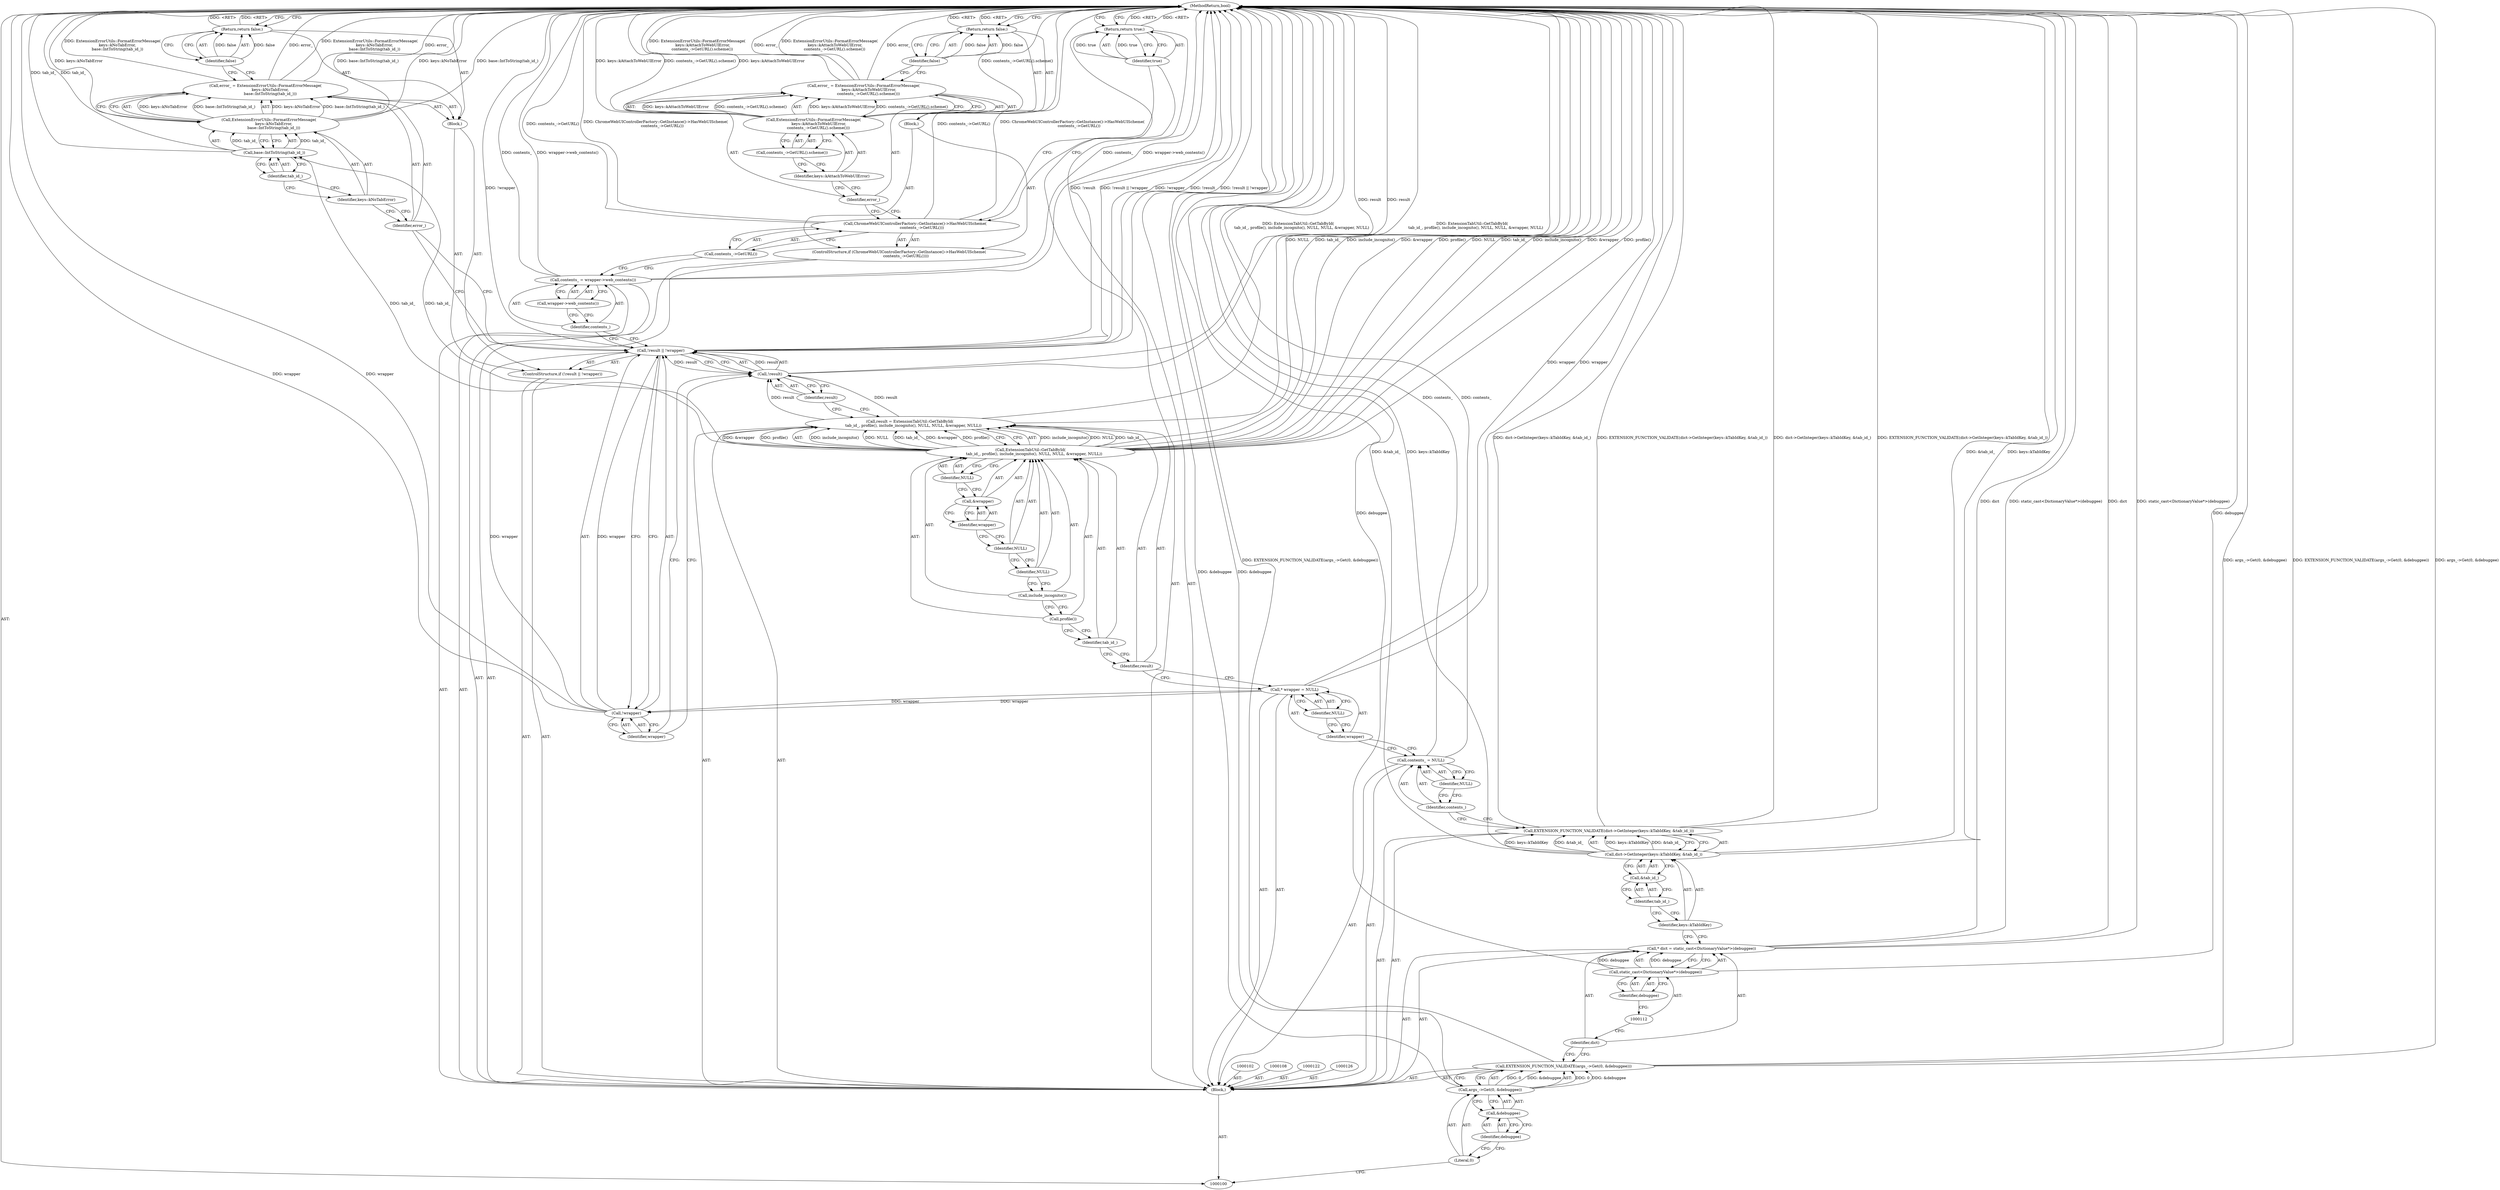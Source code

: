 digraph "1_Chrome_744c2a2d90c3c9a33c818e1ea4b7ccb5010663a0" {
"1000169" [label="(MethodReturn,bool)"];
"1000101" [label="(Block,)"];
"1000129" [label="(Call,ExtensionTabUtil::GetTabById(\n      tab_id_, profile(), include_incognito(), NULL, NULL, &wrapper, NULL))"];
"1000127" [label="(Call,result = ExtensionTabUtil::GetTabById(\n      tab_id_, profile(), include_incognito(), NULL, NULL, &wrapper, NULL))"];
"1000128" [label="(Identifier,result)"];
"1000131" [label="(Call,profile())"];
"1000132" [label="(Call,include_incognito())"];
"1000133" [label="(Identifier,NULL)"];
"1000134" [label="(Identifier,NULL)"];
"1000135" [label="(Call,&wrapper)"];
"1000130" [label="(Identifier,tab_id_)"];
"1000136" [label="(Identifier,wrapper)"];
"1000137" [label="(Identifier,NULL)"];
"1000142" [label="(Call,!wrapper)"];
"1000143" [label="(Identifier,wrapper)"];
"1000138" [label="(ControlStructure,if (!result || !wrapper))"];
"1000144" [label="(Block,)"];
"1000139" [label="(Call,!result || !wrapper)"];
"1000140" [label="(Call,!result)"];
"1000141" [label="(Identifier,result)"];
"1000147" [label="(Call,ExtensionErrorUtils::FormatErrorMessage(\n        keys::kNoTabError,\n        base::IntToString(tab_id_)))"];
"1000145" [label="(Call,error_ = ExtensionErrorUtils::FormatErrorMessage(\n        keys::kNoTabError,\n        base::IntToString(tab_id_)))"];
"1000146" [label="(Identifier,error_)"];
"1000148" [label="(Identifier,keys::kNoTabError)"];
"1000150" [label="(Identifier,tab_id_)"];
"1000149" [label="(Call,base::IntToString(tab_id_))"];
"1000152" [label="(Identifier,false)"];
"1000151" [label="(Return,return false;)"];
"1000155" [label="(Call,wrapper->web_contents())"];
"1000153" [label="(Call,contents_ = wrapper->web_contents())"];
"1000154" [label="(Identifier,contents_)"];
"1000156" [label="(ControlStructure,if (ChromeWebUIControllerFactory::GetInstance()->HasWebUIScheme(\n           contents_->GetURL())))"];
"1000157" [label="(Call,ChromeWebUIControllerFactory::GetInstance()->HasWebUIScheme(\n           contents_->GetURL()))"];
"1000158" [label="(Call,contents_->GetURL())"];
"1000159" [label="(Block,)"];
"1000162" [label="(Call,ExtensionErrorUtils::FormatErrorMessage(\n         keys::kAttachToWebUIError,\n        contents_->GetURL().scheme()))"];
"1000160" [label="(Call,error_ = ExtensionErrorUtils::FormatErrorMessage(\n         keys::kAttachToWebUIError,\n        contents_->GetURL().scheme()))"];
"1000161" [label="(Identifier,error_)"];
"1000163" [label="(Identifier,keys::kAttachToWebUIError)"];
"1000164" [label="(Call,contents_->GetURL().scheme())"];
"1000166" [label="(Identifier,false)"];
"1000165" [label="(Return,return false;)"];
"1000167" [label="(Return,return true;)"];
"1000168" [label="(Identifier,true)"];
"1000103" [label="(Call,EXTENSION_FUNCTION_VALIDATE(args_->Get(0, &debuggee)))"];
"1000104" [label="(Call,args_->Get(0, &debuggee))"];
"1000105" [label="(Literal,0)"];
"1000106" [label="(Call,&debuggee)"];
"1000107" [label="(Identifier,debuggee)"];
"1000109" [label="(Call,* dict = static_cast<DictionaryValue*>(debuggee))"];
"1000110" [label="(Identifier,dict)"];
"1000111" [label="(Call,static_cast<DictionaryValue*>(debuggee))"];
"1000113" [label="(Identifier,debuggee)"];
"1000114" [label="(Call,EXTENSION_FUNCTION_VALIDATE(dict->GetInteger(keys::kTabIdKey, &tab_id_)))"];
"1000115" [label="(Call,dict->GetInteger(keys::kTabIdKey, &tab_id_))"];
"1000116" [label="(Identifier,keys::kTabIdKey)"];
"1000117" [label="(Call,&tab_id_)"];
"1000118" [label="(Identifier,tab_id_)"];
"1000121" [label="(Identifier,NULL)"];
"1000119" [label="(Call,contents_ = NULL)"];
"1000120" [label="(Identifier,contents_)"];
"1000123" [label="(Call,* wrapper = NULL)"];
"1000124" [label="(Identifier,wrapper)"];
"1000125" [label="(Identifier,NULL)"];
"1000169" -> "1000100"  [label="AST: "];
"1000169" -> "1000151"  [label="CFG: "];
"1000169" -> "1000165"  [label="CFG: "];
"1000169" -> "1000167"  [label="CFG: "];
"1000115" -> "1000169"  [label="DDG: &tab_id_"];
"1000115" -> "1000169"  [label="DDG: keys::kTabIdKey"];
"1000139" -> "1000169"  [label="DDG: !wrapper"];
"1000139" -> "1000169"  [label="DDG: !result"];
"1000139" -> "1000169"  [label="DDG: !result || !wrapper"];
"1000157" -> "1000169"  [label="DDG: ChromeWebUIControllerFactory::GetInstance()->HasWebUIScheme(\n           contents_->GetURL())"];
"1000157" -> "1000169"  [label="DDG: contents_->GetURL()"];
"1000103" -> "1000169"  [label="DDG: args_->Get(0, &debuggee)"];
"1000103" -> "1000169"  [label="DDG: EXTENSION_FUNCTION_VALIDATE(args_->Get(0, &debuggee))"];
"1000114" -> "1000169"  [label="DDG: dict->GetInteger(keys::kTabIdKey, &tab_id_)"];
"1000114" -> "1000169"  [label="DDG: EXTENSION_FUNCTION_VALIDATE(dict->GetInteger(keys::kTabIdKey, &tab_id_))"];
"1000129" -> "1000169"  [label="DDG: NULL"];
"1000129" -> "1000169"  [label="DDG: tab_id_"];
"1000129" -> "1000169"  [label="DDG: include_incognito()"];
"1000129" -> "1000169"  [label="DDG: &wrapper"];
"1000129" -> "1000169"  [label="DDG: profile()"];
"1000153" -> "1000169"  [label="DDG: contents_"];
"1000153" -> "1000169"  [label="DDG: wrapper->web_contents()"];
"1000149" -> "1000169"  [label="DDG: tab_id_"];
"1000162" -> "1000169"  [label="DDG: contents_->GetURL().scheme()"];
"1000162" -> "1000169"  [label="DDG: keys::kAttachToWebUIError"];
"1000140" -> "1000169"  [label="DDG: result"];
"1000127" -> "1000169"  [label="DDG: ExtensionTabUtil::GetTabById(\n      tab_id_, profile(), include_incognito(), NULL, NULL, &wrapper, NULL)"];
"1000147" -> "1000169"  [label="DDG: base::IntToString(tab_id_)"];
"1000147" -> "1000169"  [label="DDG: keys::kNoTabError"];
"1000111" -> "1000169"  [label="DDG: debuggee"];
"1000109" -> "1000169"  [label="DDG: dict"];
"1000109" -> "1000169"  [label="DDG: static_cast<DictionaryValue*>(debuggee)"];
"1000119" -> "1000169"  [label="DDG: contents_"];
"1000142" -> "1000169"  [label="DDG: wrapper"];
"1000160" -> "1000169"  [label="DDG: ExtensionErrorUtils::FormatErrorMessage(\n         keys::kAttachToWebUIError,\n        contents_->GetURL().scheme())"];
"1000160" -> "1000169"  [label="DDG: error_"];
"1000145" -> "1000169"  [label="DDG: error_"];
"1000145" -> "1000169"  [label="DDG: ExtensionErrorUtils::FormatErrorMessage(\n        keys::kNoTabError,\n        base::IntToString(tab_id_))"];
"1000104" -> "1000169"  [label="DDG: &debuggee"];
"1000123" -> "1000169"  [label="DDG: wrapper"];
"1000165" -> "1000169"  [label="DDG: <RET>"];
"1000151" -> "1000169"  [label="DDG: <RET>"];
"1000167" -> "1000169"  [label="DDG: <RET>"];
"1000101" -> "1000100"  [label="AST: "];
"1000102" -> "1000101"  [label="AST: "];
"1000103" -> "1000101"  [label="AST: "];
"1000108" -> "1000101"  [label="AST: "];
"1000109" -> "1000101"  [label="AST: "];
"1000114" -> "1000101"  [label="AST: "];
"1000119" -> "1000101"  [label="AST: "];
"1000122" -> "1000101"  [label="AST: "];
"1000123" -> "1000101"  [label="AST: "];
"1000126" -> "1000101"  [label="AST: "];
"1000127" -> "1000101"  [label="AST: "];
"1000138" -> "1000101"  [label="AST: "];
"1000153" -> "1000101"  [label="AST: "];
"1000156" -> "1000101"  [label="AST: "];
"1000167" -> "1000101"  [label="AST: "];
"1000129" -> "1000127"  [label="AST: "];
"1000129" -> "1000137"  [label="CFG: "];
"1000130" -> "1000129"  [label="AST: "];
"1000131" -> "1000129"  [label="AST: "];
"1000132" -> "1000129"  [label="AST: "];
"1000133" -> "1000129"  [label="AST: "];
"1000134" -> "1000129"  [label="AST: "];
"1000135" -> "1000129"  [label="AST: "];
"1000137" -> "1000129"  [label="AST: "];
"1000127" -> "1000129"  [label="CFG: "];
"1000129" -> "1000169"  [label="DDG: NULL"];
"1000129" -> "1000169"  [label="DDG: tab_id_"];
"1000129" -> "1000169"  [label="DDG: include_incognito()"];
"1000129" -> "1000169"  [label="DDG: &wrapper"];
"1000129" -> "1000169"  [label="DDG: profile()"];
"1000129" -> "1000127"  [label="DDG: include_incognito()"];
"1000129" -> "1000127"  [label="DDG: NULL"];
"1000129" -> "1000127"  [label="DDG: tab_id_"];
"1000129" -> "1000127"  [label="DDG: &wrapper"];
"1000129" -> "1000127"  [label="DDG: profile()"];
"1000129" -> "1000149"  [label="DDG: tab_id_"];
"1000127" -> "1000101"  [label="AST: "];
"1000127" -> "1000129"  [label="CFG: "];
"1000128" -> "1000127"  [label="AST: "];
"1000129" -> "1000127"  [label="AST: "];
"1000141" -> "1000127"  [label="CFG: "];
"1000127" -> "1000169"  [label="DDG: ExtensionTabUtil::GetTabById(\n      tab_id_, profile(), include_incognito(), NULL, NULL, &wrapper, NULL)"];
"1000129" -> "1000127"  [label="DDG: include_incognito()"];
"1000129" -> "1000127"  [label="DDG: NULL"];
"1000129" -> "1000127"  [label="DDG: tab_id_"];
"1000129" -> "1000127"  [label="DDG: &wrapper"];
"1000129" -> "1000127"  [label="DDG: profile()"];
"1000127" -> "1000140"  [label="DDG: result"];
"1000128" -> "1000127"  [label="AST: "];
"1000128" -> "1000123"  [label="CFG: "];
"1000130" -> "1000128"  [label="CFG: "];
"1000131" -> "1000129"  [label="AST: "];
"1000131" -> "1000130"  [label="CFG: "];
"1000132" -> "1000131"  [label="CFG: "];
"1000132" -> "1000129"  [label="AST: "];
"1000132" -> "1000131"  [label="CFG: "];
"1000133" -> "1000132"  [label="CFG: "];
"1000133" -> "1000129"  [label="AST: "];
"1000133" -> "1000132"  [label="CFG: "];
"1000134" -> "1000133"  [label="CFG: "];
"1000134" -> "1000129"  [label="AST: "];
"1000134" -> "1000133"  [label="CFG: "];
"1000136" -> "1000134"  [label="CFG: "];
"1000135" -> "1000129"  [label="AST: "];
"1000135" -> "1000136"  [label="CFG: "];
"1000136" -> "1000135"  [label="AST: "];
"1000137" -> "1000135"  [label="CFG: "];
"1000130" -> "1000129"  [label="AST: "];
"1000130" -> "1000128"  [label="CFG: "];
"1000131" -> "1000130"  [label="CFG: "];
"1000136" -> "1000135"  [label="AST: "];
"1000136" -> "1000134"  [label="CFG: "];
"1000135" -> "1000136"  [label="CFG: "];
"1000137" -> "1000129"  [label="AST: "];
"1000137" -> "1000135"  [label="CFG: "];
"1000129" -> "1000137"  [label="CFG: "];
"1000142" -> "1000139"  [label="AST: "];
"1000142" -> "1000143"  [label="CFG: "];
"1000143" -> "1000142"  [label="AST: "];
"1000139" -> "1000142"  [label="CFG: "];
"1000142" -> "1000169"  [label="DDG: wrapper"];
"1000142" -> "1000139"  [label="DDG: wrapper"];
"1000123" -> "1000142"  [label="DDG: wrapper"];
"1000143" -> "1000142"  [label="AST: "];
"1000143" -> "1000140"  [label="CFG: "];
"1000142" -> "1000143"  [label="CFG: "];
"1000138" -> "1000101"  [label="AST: "];
"1000139" -> "1000138"  [label="AST: "];
"1000144" -> "1000138"  [label="AST: "];
"1000144" -> "1000138"  [label="AST: "];
"1000145" -> "1000144"  [label="AST: "];
"1000151" -> "1000144"  [label="AST: "];
"1000139" -> "1000138"  [label="AST: "];
"1000139" -> "1000140"  [label="CFG: "];
"1000139" -> "1000142"  [label="CFG: "];
"1000140" -> "1000139"  [label="AST: "];
"1000142" -> "1000139"  [label="AST: "];
"1000146" -> "1000139"  [label="CFG: "];
"1000154" -> "1000139"  [label="CFG: "];
"1000139" -> "1000169"  [label="DDG: !wrapper"];
"1000139" -> "1000169"  [label="DDG: !result"];
"1000139" -> "1000169"  [label="DDG: !result || !wrapper"];
"1000140" -> "1000139"  [label="DDG: result"];
"1000142" -> "1000139"  [label="DDG: wrapper"];
"1000140" -> "1000139"  [label="AST: "];
"1000140" -> "1000141"  [label="CFG: "];
"1000141" -> "1000140"  [label="AST: "];
"1000143" -> "1000140"  [label="CFG: "];
"1000139" -> "1000140"  [label="CFG: "];
"1000140" -> "1000169"  [label="DDG: result"];
"1000140" -> "1000139"  [label="DDG: result"];
"1000127" -> "1000140"  [label="DDG: result"];
"1000141" -> "1000140"  [label="AST: "];
"1000141" -> "1000127"  [label="CFG: "];
"1000140" -> "1000141"  [label="CFG: "];
"1000147" -> "1000145"  [label="AST: "];
"1000147" -> "1000149"  [label="CFG: "];
"1000148" -> "1000147"  [label="AST: "];
"1000149" -> "1000147"  [label="AST: "];
"1000145" -> "1000147"  [label="CFG: "];
"1000147" -> "1000169"  [label="DDG: base::IntToString(tab_id_)"];
"1000147" -> "1000169"  [label="DDG: keys::kNoTabError"];
"1000147" -> "1000145"  [label="DDG: keys::kNoTabError"];
"1000147" -> "1000145"  [label="DDG: base::IntToString(tab_id_)"];
"1000149" -> "1000147"  [label="DDG: tab_id_"];
"1000145" -> "1000144"  [label="AST: "];
"1000145" -> "1000147"  [label="CFG: "];
"1000146" -> "1000145"  [label="AST: "];
"1000147" -> "1000145"  [label="AST: "];
"1000152" -> "1000145"  [label="CFG: "];
"1000145" -> "1000169"  [label="DDG: error_"];
"1000145" -> "1000169"  [label="DDG: ExtensionErrorUtils::FormatErrorMessage(\n        keys::kNoTabError,\n        base::IntToString(tab_id_))"];
"1000147" -> "1000145"  [label="DDG: keys::kNoTabError"];
"1000147" -> "1000145"  [label="DDG: base::IntToString(tab_id_)"];
"1000146" -> "1000145"  [label="AST: "];
"1000146" -> "1000139"  [label="CFG: "];
"1000148" -> "1000146"  [label="CFG: "];
"1000148" -> "1000147"  [label="AST: "];
"1000148" -> "1000146"  [label="CFG: "];
"1000150" -> "1000148"  [label="CFG: "];
"1000150" -> "1000149"  [label="AST: "];
"1000150" -> "1000148"  [label="CFG: "];
"1000149" -> "1000150"  [label="CFG: "];
"1000149" -> "1000147"  [label="AST: "];
"1000149" -> "1000150"  [label="CFG: "];
"1000150" -> "1000149"  [label="AST: "];
"1000147" -> "1000149"  [label="CFG: "];
"1000149" -> "1000169"  [label="DDG: tab_id_"];
"1000149" -> "1000147"  [label="DDG: tab_id_"];
"1000129" -> "1000149"  [label="DDG: tab_id_"];
"1000152" -> "1000151"  [label="AST: "];
"1000152" -> "1000145"  [label="CFG: "];
"1000151" -> "1000152"  [label="CFG: "];
"1000152" -> "1000151"  [label="DDG: false"];
"1000151" -> "1000144"  [label="AST: "];
"1000151" -> "1000152"  [label="CFG: "];
"1000152" -> "1000151"  [label="AST: "];
"1000169" -> "1000151"  [label="CFG: "];
"1000151" -> "1000169"  [label="DDG: <RET>"];
"1000152" -> "1000151"  [label="DDG: false"];
"1000155" -> "1000153"  [label="AST: "];
"1000155" -> "1000154"  [label="CFG: "];
"1000153" -> "1000155"  [label="CFG: "];
"1000153" -> "1000101"  [label="AST: "];
"1000153" -> "1000155"  [label="CFG: "];
"1000154" -> "1000153"  [label="AST: "];
"1000155" -> "1000153"  [label="AST: "];
"1000158" -> "1000153"  [label="CFG: "];
"1000153" -> "1000169"  [label="DDG: contents_"];
"1000153" -> "1000169"  [label="DDG: wrapper->web_contents()"];
"1000154" -> "1000153"  [label="AST: "];
"1000154" -> "1000139"  [label="CFG: "];
"1000155" -> "1000154"  [label="CFG: "];
"1000156" -> "1000101"  [label="AST: "];
"1000157" -> "1000156"  [label="AST: "];
"1000159" -> "1000156"  [label="AST: "];
"1000157" -> "1000156"  [label="AST: "];
"1000157" -> "1000158"  [label="CFG: "];
"1000158" -> "1000157"  [label="AST: "];
"1000161" -> "1000157"  [label="CFG: "];
"1000168" -> "1000157"  [label="CFG: "];
"1000157" -> "1000169"  [label="DDG: ChromeWebUIControllerFactory::GetInstance()->HasWebUIScheme(\n           contents_->GetURL())"];
"1000157" -> "1000169"  [label="DDG: contents_->GetURL()"];
"1000158" -> "1000157"  [label="AST: "];
"1000158" -> "1000153"  [label="CFG: "];
"1000157" -> "1000158"  [label="CFG: "];
"1000159" -> "1000156"  [label="AST: "];
"1000160" -> "1000159"  [label="AST: "];
"1000165" -> "1000159"  [label="AST: "];
"1000162" -> "1000160"  [label="AST: "];
"1000162" -> "1000164"  [label="CFG: "];
"1000163" -> "1000162"  [label="AST: "];
"1000164" -> "1000162"  [label="AST: "];
"1000160" -> "1000162"  [label="CFG: "];
"1000162" -> "1000169"  [label="DDG: contents_->GetURL().scheme()"];
"1000162" -> "1000169"  [label="DDG: keys::kAttachToWebUIError"];
"1000162" -> "1000160"  [label="DDG: keys::kAttachToWebUIError"];
"1000162" -> "1000160"  [label="DDG: contents_->GetURL().scheme()"];
"1000160" -> "1000159"  [label="AST: "];
"1000160" -> "1000162"  [label="CFG: "];
"1000161" -> "1000160"  [label="AST: "];
"1000162" -> "1000160"  [label="AST: "];
"1000166" -> "1000160"  [label="CFG: "];
"1000160" -> "1000169"  [label="DDG: ExtensionErrorUtils::FormatErrorMessage(\n         keys::kAttachToWebUIError,\n        contents_->GetURL().scheme())"];
"1000160" -> "1000169"  [label="DDG: error_"];
"1000162" -> "1000160"  [label="DDG: keys::kAttachToWebUIError"];
"1000162" -> "1000160"  [label="DDG: contents_->GetURL().scheme()"];
"1000161" -> "1000160"  [label="AST: "];
"1000161" -> "1000157"  [label="CFG: "];
"1000163" -> "1000161"  [label="CFG: "];
"1000163" -> "1000162"  [label="AST: "];
"1000163" -> "1000161"  [label="CFG: "];
"1000164" -> "1000163"  [label="CFG: "];
"1000164" -> "1000162"  [label="AST: "];
"1000164" -> "1000163"  [label="CFG: "];
"1000162" -> "1000164"  [label="CFG: "];
"1000166" -> "1000165"  [label="AST: "];
"1000166" -> "1000160"  [label="CFG: "];
"1000165" -> "1000166"  [label="CFG: "];
"1000166" -> "1000165"  [label="DDG: false"];
"1000165" -> "1000159"  [label="AST: "];
"1000165" -> "1000166"  [label="CFG: "];
"1000166" -> "1000165"  [label="AST: "];
"1000169" -> "1000165"  [label="CFG: "];
"1000165" -> "1000169"  [label="DDG: <RET>"];
"1000166" -> "1000165"  [label="DDG: false"];
"1000167" -> "1000101"  [label="AST: "];
"1000167" -> "1000168"  [label="CFG: "];
"1000168" -> "1000167"  [label="AST: "];
"1000169" -> "1000167"  [label="CFG: "];
"1000167" -> "1000169"  [label="DDG: <RET>"];
"1000168" -> "1000167"  [label="DDG: true"];
"1000168" -> "1000167"  [label="AST: "];
"1000168" -> "1000157"  [label="CFG: "];
"1000167" -> "1000168"  [label="CFG: "];
"1000168" -> "1000167"  [label="DDG: true"];
"1000103" -> "1000101"  [label="AST: "];
"1000103" -> "1000104"  [label="CFG: "];
"1000104" -> "1000103"  [label="AST: "];
"1000110" -> "1000103"  [label="CFG: "];
"1000103" -> "1000169"  [label="DDG: args_->Get(0, &debuggee)"];
"1000103" -> "1000169"  [label="DDG: EXTENSION_FUNCTION_VALIDATE(args_->Get(0, &debuggee))"];
"1000104" -> "1000103"  [label="DDG: 0"];
"1000104" -> "1000103"  [label="DDG: &debuggee"];
"1000104" -> "1000103"  [label="AST: "];
"1000104" -> "1000106"  [label="CFG: "];
"1000105" -> "1000104"  [label="AST: "];
"1000106" -> "1000104"  [label="AST: "];
"1000103" -> "1000104"  [label="CFG: "];
"1000104" -> "1000169"  [label="DDG: &debuggee"];
"1000104" -> "1000103"  [label="DDG: 0"];
"1000104" -> "1000103"  [label="DDG: &debuggee"];
"1000105" -> "1000104"  [label="AST: "];
"1000105" -> "1000100"  [label="CFG: "];
"1000107" -> "1000105"  [label="CFG: "];
"1000106" -> "1000104"  [label="AST: "];
"1000106" -> "1000107"  [label="CFG: "];
"1000107" -> "1000106"  [label="AST: "];
"1000104" -> "1000106"  [label="CFG: "];
"1000107" -> "1000106"  [label="AST: "];
"1000107" -> "1000105"  [label="CFG: "];
"1000106" -> "1000107"  [label="CFG: "];
"1000109" -> "1000101"  [label="AST: "];
"1000109" -> "1000111"  [label="CFG: "];
"1000110" -> "1000109"  [label="AST: "];
"1000111" -> "1000109"  [label="AST: "];
"1000116" -> "1000109"  [label="CFG: "];
"1000109" -> "1000169"  [label="DDG: dict"];
"1000109" -> "1000169"  [label="DDG: static_cast<DictionaryValue*>(debuggee)"];
"1000111" -> "1000109"  [label="DDG: debuggee"];
"1000110" -> "1000109"  [label="AST: "];
"1000110" -> "1000103"  [label="CFG: "];
"1000112" -> "1000110"  [label="CFG: "];
"1000111" -> "1000109"  [label="AST: "];
"1000111" -> "1000113"  [label="CFG: "];
"1000112" -> "1000111"  [label="AST: "];
"1000113" -> "1000111"  [label="AST: "];
"1000109" -> "1000111"  [label="CFG: "];
"1000111" -> "1000169"  [label="DDG: debuggee"];
"1000111" -> "1000109"  [label="DDG: debuggee"];
"1000113" -> "1000111"  [label="AST: "];
"1000113" -> "1000112"  [label="CFG: "];
"1000111" -> "1000113"  [label="CFG: "];
"1000114" -> "1000101"  [label="AST: "];
"1000114" -> "1000115"  [label="CFG: "];
"1000115" -> "1000114"  [label="AST: "];
"1000120" -> "1000114"  [label="CFG: "];
"1000114" -> "1000169"  [label="DDG: dict->GetInteger(keys::kTabIdKey, &tab_id_)"];
"1000114" -> "1000169"  [label="DDG: EXTENSION_FUNCTION_VALIDATE(dict->GetInteger(keys::kTabIdKey, &tab_id_))"];
"1000115" -> "1000114"  [label="DDG: keys::kTabIdKey"];
"1000115" -> "1000114"  [label="DDG: &tab_id_"];
"1000115" -> "1000114"  [label="AST: "];
"1000115" -> "1000117"  [label="CFG: "];
"1000116" -> "1000115"  [label="AST: "];
"1000117" -> "1000115"  [label="AST: "];
"1000114" -> "1000115"  [label="CFG: "];
"1000115" -> "1000169"  [label="DDG: &tab_id_"];
"1000115" -> "1000169"  [label="DDG: keys::kTabIdKey"];
"1000115" -> "1000114"  [label="DDG: keys::kTabIdKey"];
"1000115" -> "1000114"  [label="DDG: &tab_id_"];
"1000116" -> "1000115"  [label="AST: "];
"1000116" -> "1000109"  [label="CFG: "];
"1000118" -> "1000116"  [label="CFG: "];
"1000117" -> "1000115"  [label="AST: "];
"1000117" -> "1000118"  [label="CFG: "];
"1000118" -> "1000117"  [label="AST: "];
"1000115" -> "1000117"  [label="CFG: "];
"1000118" -> "1000117"  [label="AST: "];
"1000118" -> "1000116"  [label="CFG: "];
"1000117" -> "1000118"  [label="CFG: "];
"1000121" -> "1000119"  [label="AST: "];
"1000121" -> "1000120"  [label="CFG: "];
"1000119" -> "1000121"  [label="CFG: "];
"1000119" -> "1000101"  [label="AST: "];
"1000119" -> "1000121"  [label="CFG: "];
"1000120" -> "1000119"  [label="AST: "];
"1000121" -> "1000119"  [label="AST: "];
"1000124" -> "1000119"  [label="CFG: "];
"1000119" -> "1000169"  [label="DDG: contents_"];
"1000120" -> "1000119"  [label="AST: "];
"1000120" -> "1000114"  [label="CFG: "];
"1000121" -> "1000120"  [label="CFG: "];
"1000123" -> "1000101"  [label="AST: "];
"1000123" -> "1000125"  [label="CFG: "];
"1000124" -> "1000123"  [label="AST: "];
"1000125" -> "1000123"  [label="AST: "];
"1000128" -> "1000123"  [label="CFG: "];
"1000123" -> "1000169"  [label="DDG: wrapper"];
"1000123" -> "1000142"  [label="DDG: wrapper"];
"1000124" -> "1000123"  [label="AST: "];
"1000124" -> "1000119"  [label="CFG: "];
"1000125" -> "1000124"  [label="CFG: "];
"1000125" -> "1000123"  [label="AST: "];
"1000125" -> "1000124"  [label="CFG: "];
"1000123" -> "1000125"  [label="CFG: "];
}

